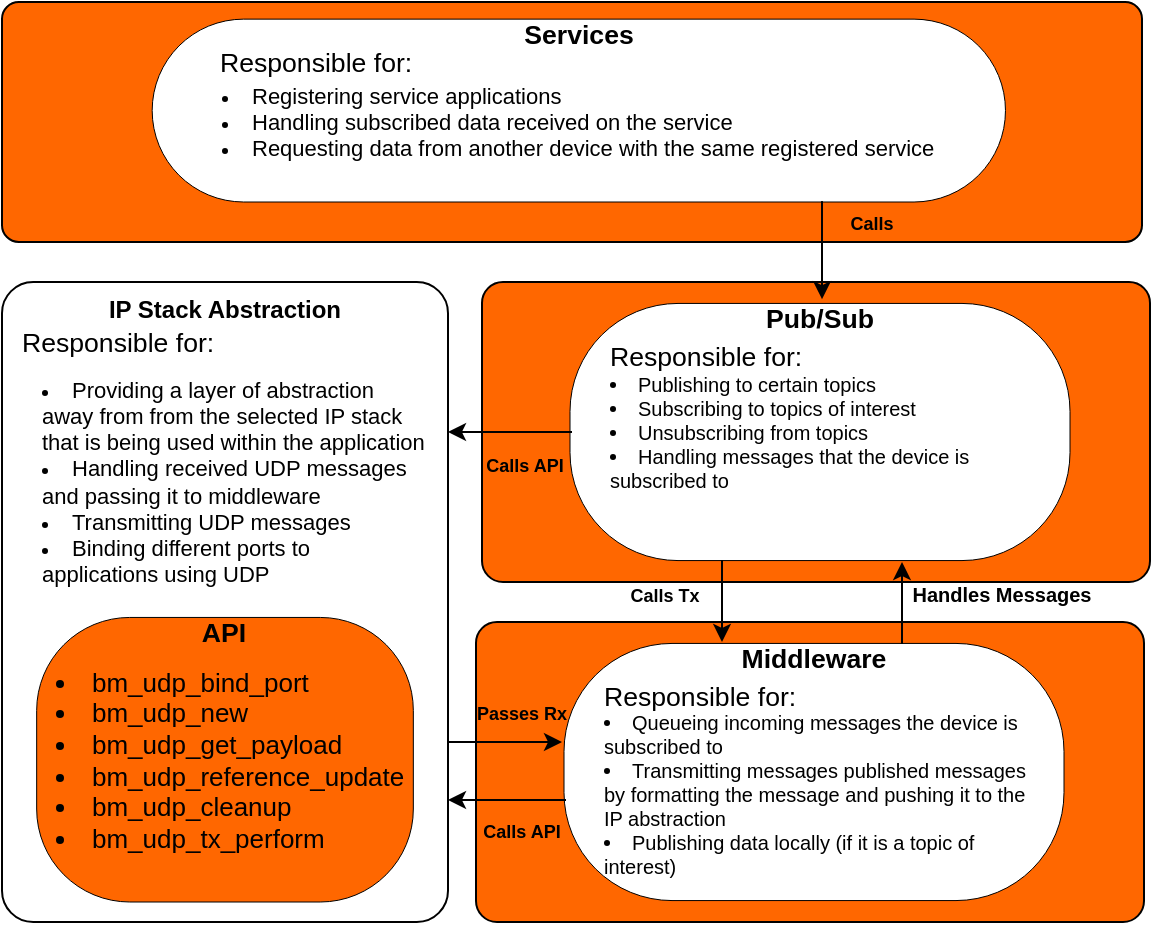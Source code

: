 <mxfile version="24.7.17">
  <diagram name="Page-1" id="HMv95JZd37HtdOTtruG_">
    <mxGraphModel dx="662" dy="498" grid="1" gridSize="10" guides="1" tooltips="1" connect="1" arrows="1" fold="1" page="1" pageScale="1" pageWidth="850" pageHeight="1100" math="0" shadow="0">
      <root>
        <mxCell id="0" />
        <mxCell id="1" parent="0" />
        <mxCell id="NupbNEhgEPkH226zBjh8-1" value="" style="group" vertex="1" connectable="0" parent="1">
          <mxGeometry x="357" y="590" width="334" height="150" as="geometry" />
        </mxCell>
        <mxCell id="gICdmpGwAMncEI22UhPr-41" value="" style="rounded=1;whiteSpace=wrap;html=1;fillColor=#FF6700;strokeColor=#000000;arcSize=7;" parent="NupbNEhgEPkH226zBjh8-1" vertex="1">
          <mxGeometry width="334" height="150" as="geometry" />
        </mxCell>
        <mxCell id="gICdmpGwAMncEI22UhPr-7" value="Middleware" style="html=1;overflow=block;blockSpacing=1;whiteSpace=wrap;fontSize=13.3;fontStyle=1;spacing=0;strokeColor=#000000;fillOpacity=100;rounded=1;absoluteArcSize=1;arcSize=108;fillColor=#FFFFFF;strokeWidth=NaN;container=1;pointerEvents=0;collapsible=0;recursiveResize=0;lucidId=lJpaGHonDv_a;verticalAlign=top;fontColor=#000000;" parent="NupbNEhgEPkH226zBjh8-1" vertex="1">
          <mxGeometry x="44" y="10.714" width="250" height="128.571" as="geometry" />
        </mxCell>
        <mxCell id="gICdmpGwAMncEI22UhPr-8" value="Responsible for:" style="html=1;overflow=block;blockSpacing=1;whiteSpace=wrap;fontSize=13.3;fontColor=#000000;align=left;spacing=0;verticalAlign=middle;strokeColor=none;strokeOpacity=100;fillOpacity=100;rounded=1;absoluteArcSize=1;arcSize=9;fillColor=none;strokeWidth=1.5;lucidId=sTpa8f46LPAu;" parent="gICdmpGwAMncEI22UhPr-7" vertex="1">
          <mxGeometry x="20" width="210" height="53.571" as="geometry" />
        </mxCell>
        <mxCell id="gICdmpGwAMncEI22UhPr-9" value="&lt;ul style=&quot;margin: 0px; padding-left: 10px; list-style-position: inside; list-style-type: disc; font-size: 10px;&quot;&gt;&lt;li style=&quot;text-align: left;&quot;&gt;Queueing incoming messages the device is subscribed to&lt;/li&gt;&lt;li style=&quot;text-align: left;&quot;&gt;Transmitting messages published messages by formatting the message and pushing it to the IP abstraction&lt;/li&gt;&lt;li style=&quot;text-align: left;&quot;&gt;Publishing data locally (if it is a topic of interest)&lt;/li&gt;&lt;/ul&gt;" style="html=1;overflow=block;blockSpacing=1;whiteSpace=wrap;fontSize=13;spacing=0;strokeColor=none;strokeOpacity=100;fillOpacity=100;rounded=1;absoluteArcSize=1;arcSize=9;fillColor=none;strokeWidth=1.5;lucidId=CVpaMHye50hT;container=1;collapsible=0;fontColor=#000000;" parent="gICdmpGwAMncEI22UhPr-7" vertex="1">
          <mxGeometry x="10" y="10.714" width="230" height="128.571" as="geometry" />
        </mxCell>
        <mxCell id="TYPSVwXlaEJTnAn6_-3O-27" value="&lt;font style=&quot;font-size: 9px;&quot;&gt;Calls API&lt;/font&gt;" style="text;html=1;align=center;verticalAlign=middle;whiteSpace=wrap;rounded=0;fontStyle=1" parent="NupbNEhgEPkH226zBjh8-1" vertex="1">
          <mxGeometry x="-7" y="89" width="60" height="30" as="geometry" />
        </mxCell>
        <mxCell id="NupbNEhgEPkH226zBjh8-30" value="" style="endArrow=classic;html=1;rounded=0;" edge="1" parent="NupbNEhgEPkH226zBjh8-1">
          <mxGeometry width="50" height="50" relative="1" as="geometry">
            <mxPoint x="-16" y="60" as="sourcePoint" />
            <mxPoint x="43" y="60" as="targetPoint" />
          </mxGeometry>
        </mxCell>
        <mxCell id="NupbNEhgEPkH226zBjh8-38" value="&lt;font style=&quot;font-size: 9px;&quot;&gt;Passes Rx&lt;/font&gt;" style="text;html=1;align=center;verticalAlign=middle;whiteSpace=wrap;rounded=0;fontStyle=1" vertex="1" parent="NupbNEhgEPkH226zBjh8-1">
          <mxGeometry x="-7" y="30" width="60" height="30" as="geometry" />
        </mxCell>
        <mxCell id="TYPSVwXlaEJTnAn6_-3O-5" value="&lt;b&gt;IP Stack Abstraction&lt;/b&gt;" style="rounded=1;whiteSpace=wrap;html=1;fillColor=#FFFFFF;strokeColor=#000000;arcSize=7;verticalAlign=top;fontColor=#000000;" parent="1" vertex="1">
          <mxGeometry x="120" y="420" width="223" height="320" as="geometry" />
        </mxCell>
        <mxCell id="TYPSVwXlaEJTnAn6_-3O-6" value="&lt;ul style=&quot;margin: 0px; padding-left: 10px; list-style-position: inside; list-style-type: disc; font-size: 11px;&quot;&gt;&lt;li style=&quot;text-align: left;&quot;&gt;Providing a layer of abstraction away from from the selected IP stack that is being used within the application&lt;/li&gt;&lt;li style=&quot;text-align: left;&quot;&gt;Handling received UDP messages&amp;nbsp; and passing it to middleware&lt;/li&gt;&lt;li style=&quot;text-align: left;&quot;&gt;&lt;span style=&quot;background-color: initial;&quot;&gt;Transmitting UDP messages&lt;/span&gt;&lt;/li&gt;&lt;li style=&quot;text-align: left;&quot;&gt;&lt;span style=&quot;background-color: initial;&quot;&gt;Binding different ports to applications using UDP&lt;/span&gt;&lt;br&gt;&lt;/li&gt;&lt;/ul&gt;" style="html=1;overflow=block;blockSpacing=1;whiteSpace=wrap;fontSize=13;spacing=0;strokeColor=none;strokeOpacity=100;fillOpacity=100;rounded=1;absoluteArcSize=1;arcSize=9;fillColor=none;strokeWidth=1.5;lucidId=CVpaMHye50hT;container=1;collapsible=0;fontColor=#000000;" parent="1" vertex="1">
          <mxGeometry x="130" y="460" width="203" height="120" as="geometry" />
        </mxCell>
        <mxCell id="TYPSVwXlaEJTnAn6_-3O-7" value="Responsible for:" style="html=1;overflow=block;blockSpacing=1;whiteSpace=wrap;fontSize=13.3;fontColor=#000000;align=left;spacing=0;verticalAlign=middle;strokeColor=none;strokeOpacity=100;fillOpacity=100;rounded=1;absoluteArcSize=1;arcSize=9;fillColor=none;strokeWidth=1.5;lucidId=sTpa8f46LPAu;" parent="TYPSVwXlaEJTnAn6_-3O-6" vertex="1">
          <mxGeometry y="-48" width="203" height="75" as="geometry" />
        </mxCell>
        <mxCell id="TYPSVwXlaEJTnAn6_-3O-18" value="" style="group" parent="1" vertex="1" connectable="0">
          <mxGeometry x="136.5" y="460" width="190" height="280" as="geometry" />
        </mxCell>
        <mxCell id="SoL7yf-537_D2qSoBvsr-10" value="" style="group" parent="TYPSVwXlaEJTnAn6_-3O-18" vertex="1" connectable="0">
          <mxGeometry x="0.83" y="127.72" width="188.34" height="142.28" as="geometry" />
        </mxCell>
        <mxCell id="TYPSVwXlaEJTnAn6_-3O-19" value="API" style="html=1;overflow=block;blockSpacing=1;whiteSpace=wrap;fontSize=13.3;fontStyle=1;spacing=0;verticalAlign=top;strokeColor=#000000;rounded=1;absoluteArcSize=1;arcSize=93;fillColor=#FF6700;strokeWidth=NaN;container=0;pointerEvents=0;collapsible=0;recursiveResize=0;lucidId=_Jpa2be36_ob;fontColor=#000000;" parent="SoL7yf-537_D2qSoBvsr-10" vertex="1">
          <mxGeometry width="188.34" height="142.28" as="geometry" />
        </mxCell>
        <mxCell id="TYPSVwXlaEJTnAn6_-3O-20" value="&lt;ul style=&quot;margin: 0px; padding-left: 10px; list-style-position: inside; list-style-type: disc;&quot;&gt;&lt;li style=&quot;text-align: left;&quot;&gt;&lt;span style=&quot;background-color: initial;&quot;&gt;bm_udp_bind_port&lt;/span&gt;&lt;br&gt;&lt;/li&gt;&lt;li style=&quot;text-align: left;&quot;&gt;bm_udp_new&lt;/li&gt;&lt;li style=&quot;text-align: left;&quot;&gt;bm_udp_get_payload&lt;/li&gt;&lt;li style=&quot;text-align: left;&quot;&gt;bm_udp_reference_update&lt;/li&gt;&lt;li style=&quot;text-align: left;&quot;&gt;bm_udp_cleanup&lt;/li&gt;&lt;li style=&quot;text-align: left;&quot;&gt;bm_udp_tx_perform&lt;/li&gt;&lt;/ul&gt;" style="html=1;overflow=block;blockSpacing=1;whiteSpace=wrap;fontSize=13;spacing=0;strokeColor=none;strokeOpacity=100;fillOpacity=100;rounded=1;absoluteArcSize=1;arcSize=9;fillColor=none;strokeWidth=1.5;lucidId=sSpamT7Exnb7;container=1;collapsible=0;fontColor=#000000;" parent="SoL7yf-537_D2qSoBvsr-10" vertex="1">
          <mxGeometry y="3.097" width="188.34" height="136.095" as="geometry" />
        </mxCell>
        <mxCell id="TYPSVwXlaEJTnAn6_-3O-26" value="" style="endArrow=classic;html=1;rounded=0;" parent="1" edge="1">
          <mxGeometry width="50" height="50" relative="1" as="geometry">
            <mxPoint x="402" y="679" as="sourcePoint" />
            <mxPoint x="343" y="679" as="targetPoint" />
          </mxGeometry>
        </mxCell>
        <mxCell id="NupbNEhgEPkH226zBjh8-2" value="" style="group" vertex="1" connectable="0" parent="1">
          <mxGeometry x="360" y="420" width="334" height="150" as="geometry" />
        </mxCell>
        <mxCell id="NupbNEhgEPkH226zBjh8-3" value="" style="rounded=1;whiteSpace=wrap;html=1;fillColor=#FF6700;strokeColor=#000000;arcSize=7;" vertex="1" parent="NupbNEhgEPkH226zBjh8-2">
          <mxGeometry width="334" height="150" as="geometry" />
        </mxCell>
        <mxCell id="NupbNEhgEPkH226zBjh8-4" value="Pub/Sub" style="html=1;overflow=block;blockSpacing=1;whiteSpace=wrap;fontSize=13.3;fontStyle=1;spacing=0;strokeColor=#000000;fillOpacity=100;rounded=1;absoluteArcSize=1;arcSize=108;fillColor=#FFFFFF;strokeWidth=NaN;container=1;pointerEvents=0;collapsible=0;recursiveResize=0;lucidId=lJpaGHonDv_a;verticalAlign=top;fontColor=#000000;" vertex="1" parent="NupbNEhgEPkH226zBjh8-2">
          <mxGeometry x="44" y="10.714" width="250" height="128.571" as="geometry" />
        </mxCell>
        <mxCell id="NupbNEhgEPkH226zBjh8-5" value="Responsible for:" style="html=1;overflow=block;blockSpacing=1;whiteSpace=wrap;fontSize=13.3;fontColor=#000000;align=left;spacing=0;verticalAlign=middle;strokeColor=none;strokeOpacity=100;fillOpacity=100;rounded=1;absoluteArcSize=1;arcSize=9;fillColor=none;strokeWidth=1.5;lucidId=sTpa8f46LPAu;" vertex="1" parent="NupbNEhgEPkH226zBjh8-4">
          <mxGeometry x="20" width="210" height="53.571" as="geometry" />
        </mxCell>
        <mxCell id="NupbNEhgEPkH226zBjh8-6" value="&lt;ul style=&quot;margin: 0px; padding-left: 10px; list-style-position: inside; list-style-type: disc; font-size: 10px;&quot;&gt;&lt;li style=&quot;text-align: left;&quot;&gt;&lt;span style=&quot;background-color: initial;&quot;&gt;Publishing to certain topics&lt;/span&gt;&lt;/li&gt;&lt;li style=&quot;text-align: left;&quot;&gt;&lt;span style=&quot;background-color: initial;&quot;&gt;Subscribing to topics of interest&lt;/span&gt;&lt;br&gt;&lt;/li&gt;&lt;li style=&quot;text-align: left;&quot;&gt;Unsubscribing from topics&lt;/li&gt;&lt;li style=&quot;text-align: left;&quot;&gt;Handling messages that the device is subscribed to&lt;/li&gt;&lt;/ul&gt;" style="html=1;overflow=block;blockSpacing=1;whiteSpace=wrap;fontSize=13;spacing=0;strokeColor=none;strokeOpacity=100;fillOpacity=100;rounded=1;absoluteArcSize=1;arcSize=9;fillColor=none;strokeWidth=1.5;lucidId=CVpaMHye50hT;container=1;collapsible=0;fontColor=#000000;" vertex="1" parent="NupbNEhgEPkH226zBjh8-4">
          <mxGeometry x="10" y="0.004" width="230" height="128.571" as="geometry" />
        </mxCell>
        <mxCell id="NupbNEhgEPkH226zBjh8-9" value="&lt;font style=&quot;font-size: 9px;&quot;&gt;Calls API&lt;/font&gt;" style="text;html=1;align=center;verticalAlign=middle;whiteSpace=wrap;rounded=0;fontStyle=1" vertex="1" parent="NupbNEhgEPkH226zBjh8-2">
          <mxGeometry x="-10" y="75" width="63" height="32.143" as="geometry" />
        </mxCell>
        <mxCell id="NupbNEhgEPkH226zBjh8-8" value="" style="endArrow=classic;html=1;rounded=0;" edge="1" parent="1">
          <mxGeometry width="50" height="50" relative="1" as="geometry">
            <mxPoint x="405" y="495" as="sourcePoint" />
            <mxPoint x="343" y="495" as="targetPoint" />
          </mxGeometry>
        </mxCell>
        <mxCell id="NupbNEhgEPkH226zBjh8-11" value="" style="group" vertex="1" connectable="0" parent="1">
          <mxGeometry x="120" y="280" width="570" height="132.143" as="geometry" />
        </mxCell>
        <mxCell id="NupbNEhgEPkH226zBjh8-12" value="" style="rounded=1;whiteSpace=wrap;html=1;fillColor=#FF6700;strokeColor=#000000;arcSize=7;" vertex="1" parent="NupbNEhgEPkH226zBjh8-11">
          <mxGeometry width="570" height="120" as="geometry" />
        </mxCell>
        <mxCell id="NupbNEhgEPkH226zBjh8-13" value="Services" style="html=1;overflow=block;blockSpacing=1;whiteSpace=wrap;fontSize=13.3;fontStyle=1;spacing=0;strokeColor=#000000;fillOpacity=100;rounded=1;absoluteArcSize=1;arcSize=108;fillColor=#FFFFFF;strokeWidth=NaN;container=1;pointerEvents=0;collapsible=0;recursiveResize=0;lucidId=lJpaGHonDv_a;verticalAlign=top;fontColor=#000000;" vertex="1" parent="NupbNEhgEPkH226zBjh8-11">
          <mxGeometry x="75.09" y="8.57" width="426.65" height="91.43" as="geometry" />
        </mxCell>
        <mxCell id="NupbNEhgEPkH226zBjh8-14" value="Responsible for:" style="html=1;overflow=block;blockSpacing=1;whiteSpace=wrap;fontSize=13.3;fontColor=#000000;align=left;spacing=0;verticalAlign=middle;strokeColor=none;strokeOpacity=100;fillOpacity=100;rounded=1;absoluteArcSize=1;arcSize=9;fillColor=none;strokeWidth=1.5;lucidId=sTpa8f46LPAu;" vertex="1" parent="NupbNEhgEPkH226zBjh8-13">
          <mxGeometry x="34.132" width="358.383" height="42.857" as="geometry" />
        </mxCell>
        <mxCell id="NupbNEhgEPkH226zBjh8-15" value="&lt;ul style=&quot;margin: 0px; padding-left: 10px; list-style-position: inside; list-style-type: disc; font-size: 11px;&quot;&gt;&lt;li style=&quot;text-align: left;&quot;&gt;Registering service applications&lt;/li&gt;&lt;li style=&quot;text-align: left;&quot;&gt;&lt;span style=&quot;background-color: initial;&quot;&gt;Handling subscribed data received on the service&lt;/span&gt;&lt;/li&gt;&lt;li style=&quot;text-align: left;&quot;&gt;&lt;span style=&quot;background-color: initial;&quot;&gt;Requesting data from another device with the same registered service&lt;/span&gt;&lt;/li&gt;&lt;/ul&gt;" style="html=1;overflow=block;blockSpacing=1;whiteSpace=wrap;fontSize=13;spacing=0;strokeColor=none;strokeOpacity=100;fillOpacity=100;rounded=1;absoluteArcSize=1;arcSize=9;fillColor=none;strokeWidth=1.5;lucidId=CVpaMHye50hT;container=1;collapsible=0;fontColor=#000000;" vertex="1" parent="NupbNEhgEPkH226zBjh8-13">
          <mxGeometry x="24.906" y="-0.004" width="392.515" height="102.857" as="geometry" />
        </mxCell>
        <mxCell id="NupbNEhgEPkH226zBjh8-18" value="" style="endArrow=classic;html=1;rounded=0;" edge="1" parent="NupbNEhgEPkH226zBjh8-15">
          <mxGeometry width="50" height="50" relative="1" as="geometry">
            <mxPoint x="310" y="91" as="sourcePoint" />
            <mxPoint x="310" y="140" as="targetPoint" />
          </mxGeometry>
        </mxCell>
        <mxCell id="NupbNEhgEPkH226zBjh8-19" value="&lt;font style=&quot;font-size: 9px;&quot;&gt;Calls&lt;/font&gt;" style="text;html=1;align=center;verticalAlign=middle;whiteSpace=wrap;rounded=0;fontStyle=1" vertex="1" parent="NupbNEhgEPkH226zBjh8-11">
          <mxGeometry x="410" y="100" width="50" height="20" as="geometry" />
        </mxCell>
        <mxCell id="NupbNEhgEPkH226zBjh8-20" value="" style="endArrow=classic;html=1;rounded=0;" edge="1" parent="1">
          <mxGeometry width="50" height="50" relative="1" as="geometry">
            <mxPoint x="570" y="601" as="sourcePoint" />
            <mxPoint x="570" y="560" as="targetPoint" />
          </mxGeometry>
        </mxCell>
        <mxCell id="NupbNEhgEPkH226zBjh8-21" value="" style="endArrow=classic;html=1;rounded=0;" edge="1" parent="1">
          <mxGeometry width="50" height="50" relative="1" as="geometry">
            <mxPoint x="480" y="559" as="sourcePoint" />
            <mxPoint x="480" y="600" as="targetPoint" />
          </mxGeometry>
        </mxCell>
        <mxCell id="NupbNEhgEPkH226zBjh8-28" value="&lt;font style=&quot;font-size: 9px;&quot;&gt;Calls Tx&lt;/font&gt;" style="text;html=1;align=center;verticalAlign=middle;whiteSpace=wrap;rounded=0;fontStyle=1" vertex="1" parent="1">
          <mxGeometry x="420" y="560" width="63" height="32.143" as="geometry" />
        </mxCell>
        <mxCell id="NupbNEhgEPkH226zBjh8-29" value="&lt;font size=&quot;1&quot;&gt;Handles Messages&lt;/font&gt;" style="text;html=1;align=center;verticalAlign=middle;whiteSpace=wrap;rounded=0;fontStyle=1" vertex="1" parent="1">
          <mxGeometry x="570" y="560" width="100" height="32.14" as="geometry" />
        </mxCell>
      </root>
    </mxGraphModel>
  </diagram>
</mxfile>
